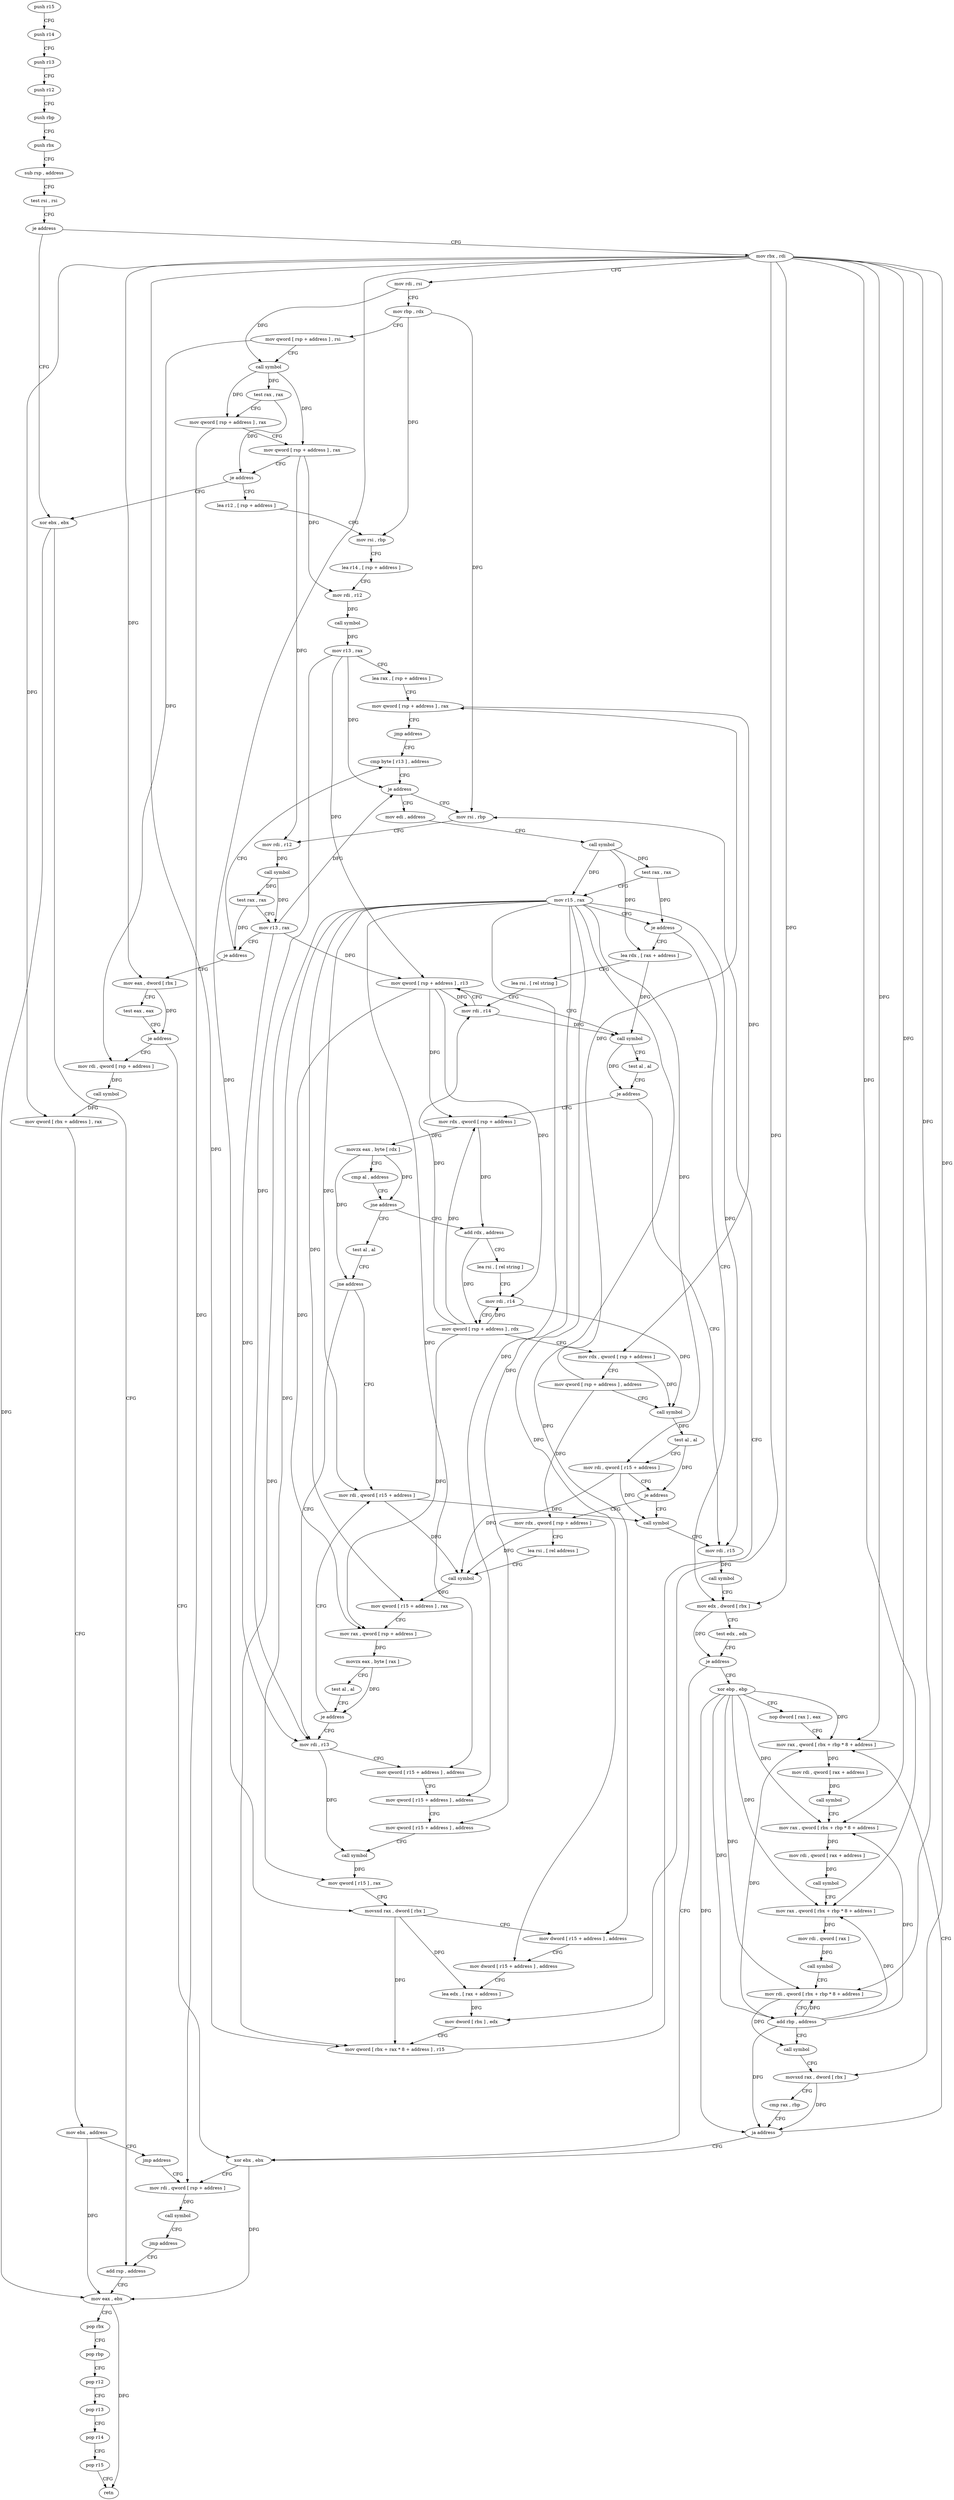 digraph "func" {
"143648" [label = "push r15" ]
"143650" [label = "push r14" ]
"143652" [label = "push r13" ]
"143654" [label = "push r12" ]
"143656" [label = "push rbp" ]
"143657" [label = "push rbx" ]
"143658" [label = "sub rsp , address" ]
"143662" [label = "test rsi , rsi" ]
"143665" [label = "je address" ]
"144109" [label = "xor ebx , ebx" ]
"143671" [label = "mov rbx , rdi" ]
"144111" [label = "add rsp , address" ]
"143674" [label = "mov rdi , rsi" ]
"143677" [label = "mov rbp , rdx" ]
"143680" [label = "mov qword [ rsp + address ] , rsi" ]
"143685" [label = "call symbol" ]
"143690" [label = "test rax , rax" ]
"143693" [label = "mov qword [ rsp + address ] , rax" ]
"143698" [label = "mov qword [ rsp + address ] , rax" ]
"143703" [label = "je address" ]
"143709" [label = "lea r12 , [ rsp + address ]" ]
"143714" [label = "mov rsi , rbp" ]
"143717" [label = "lea r14 , [ rsp + address ]" ]
"143722" [label = "mov rdi , r12" ]
"143725" [label = "call symbol" ]
"143730" [label = "mov r13 , rax" ]
"143733" [label = "lea rax , [ rsp + address ]" ]
"143738" [label = "mov qword [ rsp + address ] , rax" ]
"143743" [label = "jmp address" ]
"143847" [label = "cmp byte [ r13 ] , address" ]
"143852" [label = "je address" ]
"143824" [label = "mov rsi , rbp" ]
"143854" [label = "mov edi , address" ]
"143827" [label = "mov rdi , r12" ]
"143830" [label = "call symbol" ]
"143835" [label = "test rax , rax" ]
"143838" [label = "mov r13 , rax" ]
"143841" [label = "je address" ]
"144128" [label = "mov eax , dword [ rbx ]" ]
"143859" [label = "call symbol" ]
"143864" [label = "test rax , rax" ]
"143867" [label = "mov r15 , rax" ]
"143870" [label = "je address" ]
"144020" [label = "mov edx , dword [ rbx ]" ]
"143876" [label = "lea rdx , [ rax + address ]" ]
"144130" [label = "test eax , eax" ]
"144132" [label = "je address" ]
"144095" [label = "xor ebx , ebx" ]
"144134" [label = "mov rdi , qword [ rsp + address ]" ]
"144022" [label = "test edx , edx" ]
"144024" [label = "je address" ]
"144026" [label = "xor ebp , ebp" ]
"143880" [label = "lea rsi , [ rel string ]" ]
"143887" [label = "mov rdi , r14" ]
"143890" [label = "mov qword [ rsp + address ] , r13" ]
"143895" [label = "call symbol" ]
"143900" [label = "test al , al" ]
"143902" [label = "je address" ]
"144012" [label = "mov rdi , r15" ]
"143904" [label = "mov rdx , qword [ rsp + address ]" ]
"144097" [label = "mov rdi , qword [ rsp + address ]" ]
"144139" [label = "call symbol" ]
"144144" [label = "mov qword [ rbx + address ] , rax" ]
"144148" [label = "mov ebx , address" ]
"144153" [label = "jmp address" ]
"144028" [label = "nop dword [ rax ] , eax" ]
"144032" [label = "mov rax , qword [ rbx + rbp * 8 + address ]" ]
"144015" [label = "call symbol" ]
"143909" [label = "movzx eax , byte [ rdx ]" ]
"143912" [label = "cmp al , address" ]
"143914" [label = "jne address" ]
"143752" [label = "test al , al" ]
"143920" [label = "add rdx , address" ]
"144115" [label = "mov eax , ebx" ]
"144117" [label = "pop rbx" ]
"144118" [label = "pop rbp" ]
"144119" [label = "pop r12" ]
"144121" [label = "pop r13" ]
"144123" [label = "pop r14" ]
"144125" [label = "pop r15" ]
"144127" [label = "retn" ]
"144102" [label = "call symbol" ]
"144107" [label = "jmp address" ]
"144037" [label = "mov rdi , qword [ rax + address ]" ]
"144041" [label = "call symbol" ]
"144046" [label = "mov rax , qword [ rbx + rbp * 8 + address ]" ]
"144051" [label = "mov rdi , qword [ rax + address ]" ]
"144055" [label = "call symbol" ]
"144060" [label = "mov rax , qword [ rbx + rbp * 8 + address ]" ]
"144065" [label = "mov rdi , qword [ rax ]" ]
"144068" [label = "call symbol" ]
"144073" [label = "mov rdi , qword [ rbx + rbp * 8 + address ]" ]
"144078" [label = "add rbp , address" ]
"144082" [label = "call symbol" ]
"144087" [label = "movsxd rax , dword [ rbx ]" ]
"144090" [label = "cmp rax , rbp" ]
"144093" [label = "ja address" ]
"143754" [label = "jne address" ]
"144003" [label = "mov rdi , qword [ r15 + address ]" ]
"143760" [label = "mov rdi , r13" ]
"143924" [label = "lea rsi , [ rel string ]" ]
"143931" [label = "mov rdi , r14" ]
"143934" [label = "mov qword [ rsp + address ] , rdx" ]
"143939" [label = "mov rdx , qword [ rsp + address ]" ]
"143944" [label = "mov qword [ rsp + address ] , address" ]
"143953" [label = "call symbol" ]
"143958" [label = "test al , al" ]
"143960" [label = "mov rdi , qword [ r15 + address ]" ]
"143964" [label = "je address" ]
"144007" [label = "call symbol" ]
"143966" [label = "mov rdx , qword [ rsp + address ]" ]
"143763" [label = "mov qword [ r15 + address ] , address" ]
"143771" [label = "mov qword [ r15 + address ] , address" ]
"143779" [label = "mov qword [ r15 + address ] , address" ]
"143787" [label = "call symbol" ]
"143792" [label = "mov qword [ r15 ] , rax" ]
"143795" [label = "movsxd rax , dword [ rbx ]" ]
"143798" [label = "mov dword [ r15 + address ] , address" ]
"143806" [label = "mov dword [ r15 + address ] , address" ]
"143814" [label = "lea edx , [ rax + address ]" ]
"143817" [label = "mov dword [ rbx ] , edx" ]
"143819" [label = "mov qword [ rbx + rax * 8 + address ] , r15" ]
"143971" [label = "lea rsi , [ rel address ]" ]
"143978" [label = "call symbol" ]
"143983" [label = "mov qword [ r15 + address ] , rax" ]
"143987" [label = "mov rax , qword [ rsp + address ]" ]
"143992" [label = "movzx eax , byte [ rax ]" ]
"143995" [label = "test al , al" ]
"143997" [label = "je address" ]
"143648" -> "143650" [ label = "CFG" ]
"143650" -> "143652" [ label = "CFG" ]
"143652" -> "143654" [ label = "CFG" ]
"143654" -> "143656" [ label = "CFG" ]
"143656" -> "143657" [ label = "CFG" ]
"143657" -> "143658" [ label = "CFG" ]
"143658" -> "143662" [ label = "CFG" ]
"143662" -> "143665" [ label = "CFG" ]
"143665" -> "144109" [ label = "CFG" ]
"143665" -> "143671" [ label = "CFG" ]
"144109" -> "144111" [ label = "CFG" ]
"144109" -> "144115" [ label = "DFG" ]
"143671" -> "143674" [ label = "CFG" ]
"143671" -> "144128" [ label = "DFG" ]
"143671" -> "144020" [ label = "DFG" ]
"143671" -> "144144" [ label = "DFG" ]
"143671" -> "144032" [ label = "DFG" ]
"143671" -> "144046" [ label = "DFG" ]
"143671" -> "144060" [ label = "DFG" ]
"143671" -> "144073" [ label = "DFG" ]
"143671" -> "144087" [ label = "DFG" ]
"143671" -> "143795" [ label = "DFG" ]
"143671" -> "143817" [ label = "DFG" ]
"143671" -> "143819" [ label = "DFG" ]
"144111" -> "144115" [ label = "CFG" ]
"143674" -> "143677" [ label = "CFG" ]
"143674" -> "143685" [ label = "DFG" ]
"143677" -> "143680" [ label = "CFG" ]
"143677" -> "143714" [ label = "DFG" ]
"143677" -> "143824" [ label = "DFG" ]
"143680" -> "143685" [ label = "CFG" ]
"143680" -> "144134" [ label = "DFG" ]
"143685" -> "143690" [ label = "DFG" ]
"143685" -> "143693" [ label = "DFG" ]
"143685" -> "143698" [ label = "DFG" ]
"143690" -> "143693" [ label = "CFG" ]
"143690" -> "143703" [ label = "DFG" ]
"143693" -> "143698" [ label = "CFG" ]
"143693" -> "144097" [ label = "DFG" ]
"143698" -> "143703" [ label = "CFG" ]
"143698" -> "143722" [ label = "DFG" ]
"143698" -> "143827" [ label = "DFG" ]
"143703" -> "144109" [ label = "CFG" ]
"143703" -> "143709" [ label = "CFG" ]
"143709" -> "143714" [ label = "CFG" ]
"143714" -> "143717" [ label = "CFG" ]
"143717" -> "143722" [ label = "CFG" ]
"143722" -> "143725" [ label = "DFG" ]
"143725" -> "143730" [ label = "DFG" ]
"143730" -> "143733" [ label = "CFG" ]
"143730" -> "143852" [ label = "DFG" ]
"143730" -> "143890" [ label = "DFG" ]
"143730" -> "143760" [ label = "DFG" ]
"143733" -> "143738" [ label = "CFG" ]
"143738" -> "143743" [ label = "CFG" ]
"143738" -> "143939" [ label = "DFG" ]
"143743" -> "143847" [ label = "CFG" ]
"143847" -> "143852" [ label = "CFG" ]
"143852" -> "143824" [ label = "CFG" ]
"143852" -> "143854" [ label = "CFG" ]
"143824" -> "143827" [ label = "CFG" ]
"143854" -> "143859" [ label = "CFG" ]
"143827" -> "143830" [ label = "DFG" ]
"143830" -> "143835" [ label = "DFG" ]
"143830" -> "143838" [ label = "DFG" ]
"143835" -> "143838" [ label = "CFG" ]
"143835" -> "143841" [ label = "DFG" ]
"143838" -> "143841" [ label = "CFG" ]
"143838" -> "143852" [ label = "DFG" ]
"143838" -> "143890" [ label = "DFG" ]
"143838" -> "143760" [ label = "DFG" ]
"143841" -> "144128" [ label = "CFG" ]
"143841" -> "143847" [ label = "CFG" ]
"144128" -> "144130" [ label = "CFG" ]
"144128" -> "144132" [ label = "DFG" ]
"143859" -> "143864" [ label = "DFG" ]
"143859" -> "143867" [ label = "DFG" ]
"143859" -> "143876" [ label = "DFG" ]
"143864" -> "143867" [ label = "CFG" ]
"143864" -> "143870" [ label = "DFG" ]
"143867" -> "143870" [ label = "CFG" ]
"143867" -> "144012" [ label = "DFG" ]
"143867" -> "143960" [ label = "DFG" ]
"143867" -> "144003" [ label = "DFG" ]
"143867" -> "143763" [ label = "DFG" ]
"143867" -> "143771" [ label = "DFG" ]
"143867" -> "143779" [ label = "DFG" ]
"143867" -> "143792" [ label = "DFG" ]
"143867" -> "143798" [ label = "DFG" ]
"143867" -> "143806" [ label = "DFG" ]
"143867" -> "143819" [ label = "DFG" ]
"143867" -> "143983" [ label = "DFG" ]
"143870" -> "144020" [ label = "CFG" ]
"143870" -> "143876" [ label = "CFG" ]
"144020" -> "144022" [ label = "CFG" ]
"144020" -> "144024" [ label = "DFG" ]
"143876" -> "143880" [ label = "CFG" ]
"143876" -> "143895" [ label = "DFG" ]
"144130" -> "144132" [ label = "CFG" ]
"144132" -> "144095" [ label = "CFG" ]
"144132" -> "144134" [ label = "CFG" ]
"144095" -> "144097" [ label = "CFG" ]
"144095" -> "144115" [ label = "DFG" ]
"144134" -> "144139" [ label = "DFG" ]
"144022" -> "144024" [ label = "CFG" ]
"144024" -> "144095" [ label = "CFG" ]
"144024" -> "144026" [ label = "CFG" ]
"144026" -> "144028" [ label = "CFG" ]
"144026" -> "144032" [ label = "DFG" ]
"144026" -> "144046" [ label = "DFG" ]
"144026" -> "144060" [ label = "DFG" ]
"144026" -> "144073" [ label = "DFG" ]
"144026" -> "144078" [ label = "DFG" ]
"144026" -> "144093" [ label = "DFG" ]
"143880" -> "143887" [ label = "CFG" ]
"143887" -> "143890" [ label = "CFG" ]
"143887" -> "143895" [ label = "DFG" ]
"143890" -> "143895" [ label = "CFG" ]
"143890" -> "143887" [ label = "DFG" ]
"143890" -> "143904" [ label = "DFG" ]
"143890" -> "143987" [ label = "DFG" ]
"143890" -> "143931" [ label = "DFG" ]
"143895" -> "143900" [ label = "CFG" ]
"143895" -> "143902" [ label = "DFG" ]
"143900" -> "143902" [ label = "CFG" ]
"143902" -> "144012" [ label = "CFG" ]
"143902" -> "143904" [ label = "CFG" ]
"144012" -> "144015" [ label = "DFG" ]
"143904" -> "143909" [ label = "DFG" ]
"143904" -> "143920" [ label = "DFG" ]
"144097" -> "144102" [ label = "DFG" ]
"144139" -> "144144" [ label = "DFG" ]
"144144" -> "144148" [ label = "CFG" ]
"144148" -> "144153" [ label = "CFG" ]
"144148" -> "144115" [ label = "DFG" ]
"144153" -> "144097" [ label = "CFG" ]
"144028" -> "144032" [ label = "CFG" ]
"144032" -> "144037" [ label = "DFG" ]
"144015" -> "144020" [ label = "CFG" ]
"143909" -> "143912" [ label = "CFG" ]
"143909" -> "143914" [ label = "DFG" ]
"143909" -> "143754" [ label = "DFG" ]
"143912" -> "143914" [ label = "CFG" ]
"143914" -> "143752" [ label = "CFG" ]
"143914" -> "143920" [ label = "CFG" ]
"143752" -> "143754" [ label = "CFG" ]
"143920" -> "143924" [ label = "CFG" ]
"143920" -> "143934" [ label = "DFG" ]
"144115" -> "144117" [ label = "CFG" ]
"144115" -> "144127" [ label = "DFG" ]
"144117" -> "144118" [ label = "CFG" ]
"144118" -> "144119" [ label = "CFG" ]
"144119" -> "144121" [ label = "CFG" ]
"144121" -> "144123" [ label = "CFG" ]
"144123" -> "144125" [ label = "CFG" ]
"144125" -> "144127" [ label = "CFG" ]
"144102" -> "144107" [ label = "CFG" ]
"144107" -> "144111" [ label = "CFG" ]
"144037" -> "144041" [ label = "DFG" ]
"144041" -> "144046" [ label = "CFG" ]
"144046" -> "144051" [ label = "DFG" ]
"144051" -> "144055" [ label = "DFG" ]
"144055" -> "144060" [ label = "CFG" ]
"144060" -> "144065" [ label = "DFG" ]
"144065" -> "144068" [ label = "DFG" ]
"144068" -> "144073" [ label = "CFG" ]
"144073" -> "144078" [ label = "CFG" ]
"144073" -> "144082" [ label = "DFG" ]
"144078" -> "144082" [ label = "CFG" ]
"144078" -> "144032" [ label = "DFG" ]
"144078" -> "144046" [ label = "DFG" ]
"144078" -> "144060" [ label = "DFG" ]
"144078" -> "144073" [ label = "DFG" ]
"144078" -> "144093" [ label = "DFG" ]
"144082" -> "144087" [ label = "CFG" ]
"144087" -> "144090" [ label = "CFG" ]
"144087" -> "144093" [ label = "DFG" ]
"144090" -> "144093" [ label = "CFG" ]
"144093" -> "144032" [ label = "CFG" ]
"144093" -> "144095" [ label = "CFG" ]
"143754" -> "144003" [ label = "CFG" ]
"143754" -> "143760" [ label = "CFG" ]
"144003" -> "144007" [ label = "DFG" ]
"144003" -> "143978" [ label = "DFG" ]
"143760" -> "143763" [ label = "CFG" ]
"143760" -> "143787" [ label = "DFG" ]
"143924" -> "143931" [ label = "CFG" ]
"143931" -> "143934" [ label = "CFG" ]
"143931" -> "143953" [ label = "DFG" ]
"143934" -> "143939" [ label = "CFG" ]
"143934" -> "143887" [ label = "DFG" ]
"143934" -> "143904" [ label = "DFG" ]
"143934" -> "143931" [ label = "DFG" ]
"143934" -> "143987" [ label = "DFG" ]
"143939" -> "143944" [ label = "CFG" ]
"143939" -> "143953" [ label = "DFG" ]
"143944" -> "143953" [ label = "CFG" ]
"143944" -> "143738" [ label = "DFG" ]
"143944" -> "143966" [ label = "DFG" ]
"143953" -> "143958" [ label = "DFG" ]
"143958" -> "143960" [ label = "CFG" ]
"143958" -> "143964" [ label = "DFG" ]
"143960" -> "143964" [ label = "CFG" ]
"143960" -> "144007" [ label = "DFG" ]
"143960" -> "143978" [ label = "DFG" ]
"143964" -> "144007" [ label = "CFG" ]
"143964" -> "143966" [ label = "CFG" ]
"144007" -> "144012" [ label = "CFG" ]
"143966" -> "143971" [ label = "CFG" ]
"143966" -> "143978" [ label = "DFG" ]
"143763" -> "143771" [ label = "CFG" ]
"143771" -> "143779" [ label = "CFG" ]
"143779" -> "143787" [ label = "CFG" ]
"143787" -> "143792" [ label = "DFG" ]
"143792" -> "143795" [ label = "CFG" ]
"143795" -> "143798" [ label = "CFG" ]
"143795" -> "143814" [ label = "DFG" ]
"143795" -> "143819" [ label = "DFG" ]
"143798" -> "143806" [ label = "CFG" ]
"143806" -> "143814" [ label = "CFG" ]
"143814" -> "143817" [ label = "DFG" ]
"143817" -> "143819" [ label = "CFG" ]
"143819" -> "143824" [ label = "CFG" ]
"143971" -> "143978" [ label = "CFG" ]
"143978" -> "143983" [ label = "DFG" ]
"143983" -> "143987" [ label = "CFG" ]
"143987" -> "143992" [ label = "DFG" ]
"143992" -> "143995" [ label = "CFG" ]
"143992" -> "143997" [ label = "DFG" ]
"143995" -> "143997" [ label = "CFG" ]
"143997" -> "143760" [ label = "CFG" ]
"143997" -> "144003" [ label = "CFG" ]
}
